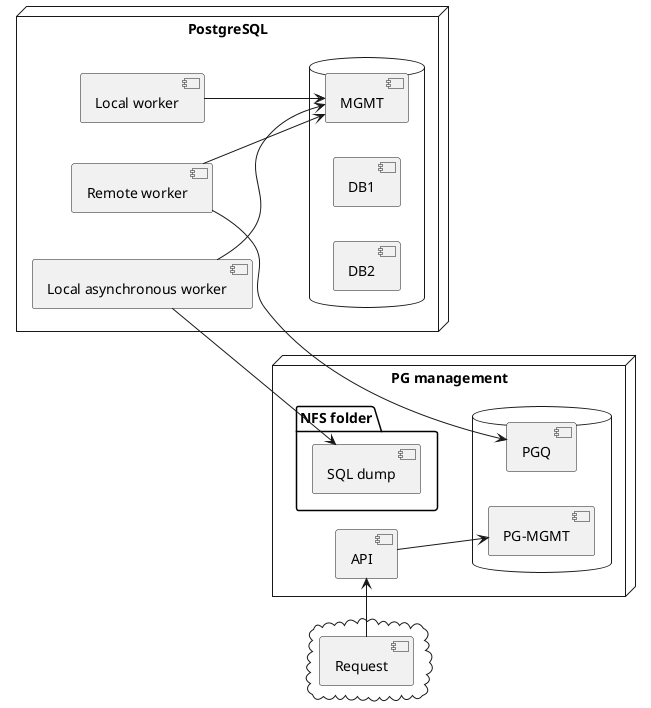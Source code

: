 @startuml
left to right direction
node "PG management" {
  database {
    [PGQ]
    [PG-MGMT]
  }
    [API]
  folder "NFS folder" {
    [SQL dump]
  }
}

node "PostgreSQL" {
  database {
    [MGMT]
    [DB1]
    [DB2]
  }
    [Remote worker]
    [Local worker]
    [Local asynchronous worker]
}

cloud {
  [Request]
  }

[Request] -right-> [API]
[Remote worker] --> [PGQ]
[Remote worker] --> [MGMT]
[Local worker] --> [MGMT]
[Local asynchronous worker] --> [SQL dump]
[Local asynchronous worker] --> [MGMT]
[API] --> [PG-MGMT]
@enduml
